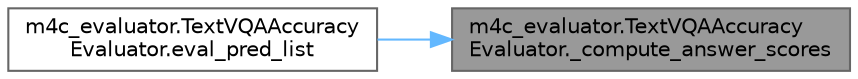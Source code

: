digraph "m4c_evaluator.TextVQAAccuracyEvaluator._compute_answer_scores"
{
 // LATEX_PDF_SIZE
  bgcolor="transparent";
  edge [fontname=Helvetica,fontsize=10,labelfontname=Helvetica,labelfontsize=10];
  node [fontname=Helvetica,fontsize=10,shape=box,height=0.2,width=0.4];
  rankdir="RL";
  Node1 [id="Node000001",label="m4c_evaluator.TextVQAAccuracy\lEvaluator._compute_answer_scores",height=0.2,width=0.4,color="gray40", fillcolor="grey60", style="filled", fontcolor="black",tooltip=" "];
  Node1 -> Node2 [id="edge1_Node000001_Node000002",dir="back",color="steelblue1",style="solid",tooltip=" "];
  Node2 [id="Node000002",label="m4c_evaluator.TextVQAAccuracy\lEvaluator.eval_pred_list",height=0.2,width=0.4,color="grey40", fillcolor="white", style="filled",URL="$classm4c__evaluator_1_1_text_v_q_a_accuracy_evaluator.html#a92e79e719f3d54fd27e9e0fa81f90699",tooltip=" "];
}
